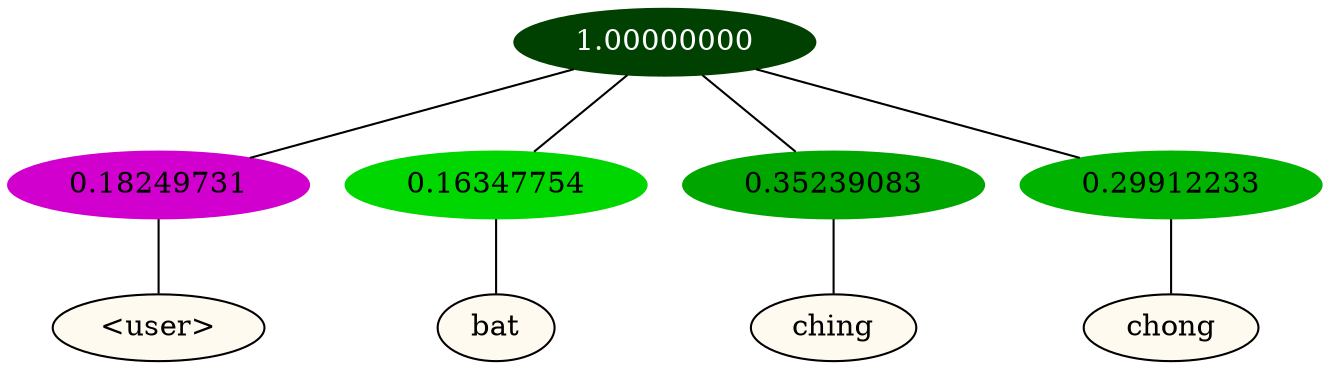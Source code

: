 graph {
	node [format=png height=0.15 nodesep=0.001 ordering=out overlap=prism overlap_scaling=0.01 ranksep=0.001 ratio=0.2 style=filled width=0.15]
	{
		rank=same
		a_w_1 [label="\<user\>" color=black fillcolor=floralwhite style="filled,solid"]
		a_w_2 [label=bat color=black fillcolor=floralwhite style="filled,solid"]
		a_w_3 [label=ching color=black fillcolor=floralwhite style="filled,solid"]
		a_w_4 [label=chong color=black fillcolor=floralwhite style="filled,solid"]
	}
	a_n_1 -- a_w_1
	a_n_2 -- a_w_2
	a_n_3 -- a_w_3
	a_n_4 -- a_w_4
	{
		rank=same
		a_n_1 [label=0.18249731 color="0.835 1.000 0.818" fontcolor=black]
		a_n_2 [label=0.16347754 color="0.334 1.000 0.837" fontcolor=black]
		a_n_3 [label=0.35239083 color="0.334 1.000 0.648" fontcolor=black]
		a_n_4 [label=0.29912233 color="0.334 1.000 0.701" fontcolor=black]
	}
	a_n_0 [label=1.00000000 color="0.334 1.000 0.250" fontcolor=grey99]
	a_n_0 -- a_n_1
	a_n_0 -- a_n_2
	a_n_0 -- a_n_3
	a_n_0 -- a_n_4
}
